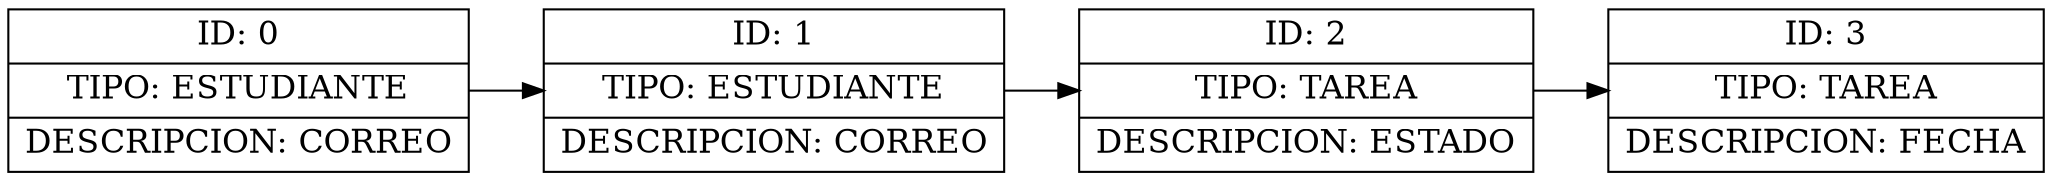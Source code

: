 digraph g {
	graph [
		rankdir = "LR"
	];

	node [
		fontsize = "16"
		shape = "ellipse"
	];

	edge [
	];

	"0" [
		label = "<f0> ID: 0| <f1> TIPO: ESTUDIANTE| <f2> DESCRIPCION: CORREO"
	shape = "record"
	];

	"0":f1 -> "1":f1 [
		id = 0
	];

	"1" [
		label = "<f0> ID: 1| <f1> TIPO: ESTUDIANTE| <f2> DESCRIPCION: CORREO"
	shape = "record"
	];

	"1":f1 -> "2":f1 [
		id = 1
	];

	"2" [
		label = "<f0> ID: 2| <f1> TIPO: TAREA| <f2> DESCRIPCION: ESTADO"
	shape = "record"
	];

	"2":f1 -> "3":f1 [
		id = 2
	];

	"3" [
		label = "<f0> ID: 3| <f1> TIPO: TAREA| <f2> DESCRIPCION: FECHA"
	shape = "record"
	];

}
